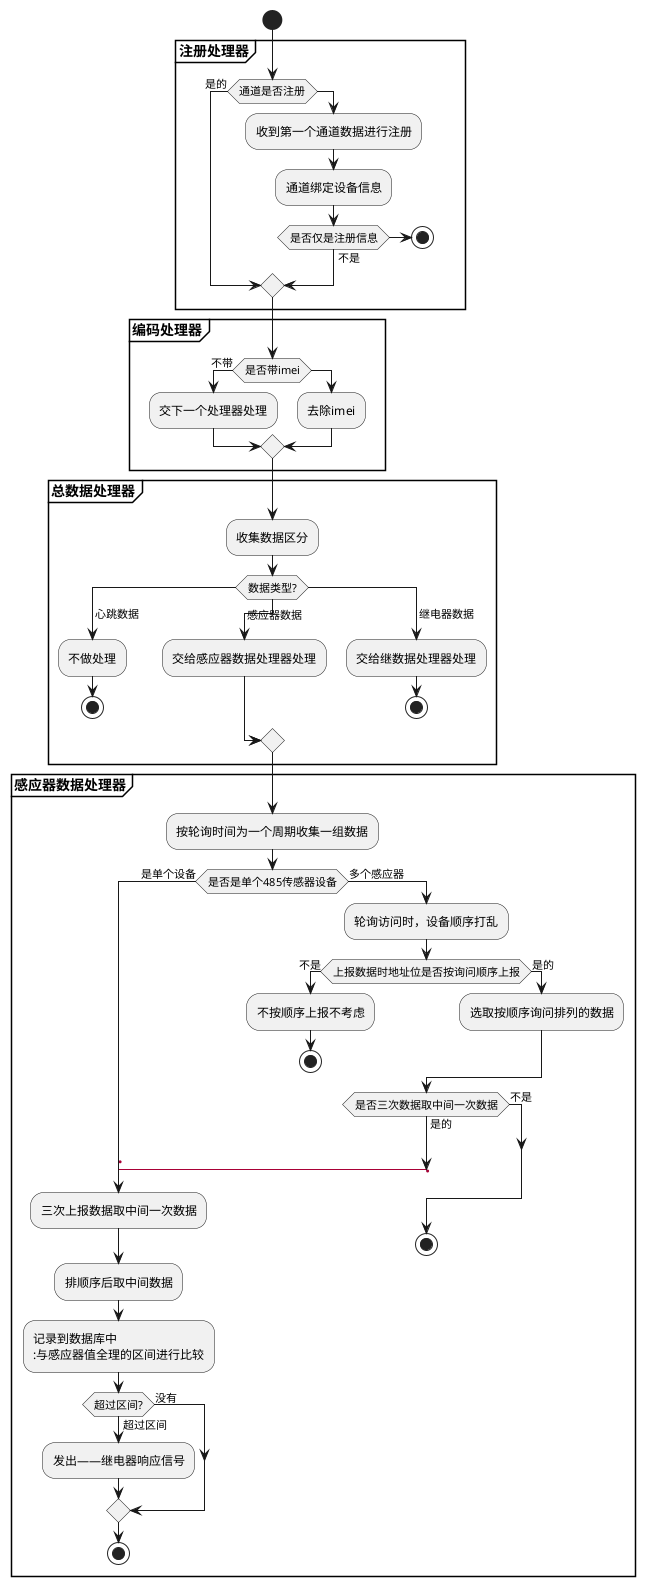 @startuml
'https://plantuml.com/activity-diagram-beta

start
partition "**注册处理器**" {
    if(通道是否注册)then(是的)
    label next
    else
    :收到第一个通道数据进行注册;
    :通道绑定设备信息;
        if(是否仅是注册信息)then(不是)
        label next
        else
        stop
        endif
    endif
}
partition "**编码处理器**" {
    if(是否带imei)then(不带)
    :交下一个处理器处理;
    else
    :去除imei;
    endif
}
partition "**总数据处理器**" {
    :收集数据区分;
    switch (数据类型?)
    case ( 心跳数据 )
      :不做处理;
      stop
    case ( 感应器数据 )
    :交给感应器数据处理器处理;
    case ( 继电器数据 )
      :交给继数据处理器处理;
      stop
    endswitch
}
partition "**感应器数据处理器**" {
        :按轮询时间为一个周期收集一组数据;
        if (是否是单个485传感器设备) then (是单个设备)
        label sp_lab0
            label sp_lab1
            label sp_lab1
            label sp_lab1
            label sp_lab1
            label sp_lab1
            label sp_lab1
            label sp_lab1
            label sp_lab1
          label lab
          :三次上报数据取中间一次数据;
          :排顺序后取中间数据;
          :记录到数据库中
          :与感应器值全理的区间进行比较;
          if(超过区间?)then(没有)
          else(超过区间)
          :发出——继电器响应信号;
          endif
          stop
        else(多个感应器)
          :轮询访问时，设备顺序打乱;
          if(上报数据时地址位是否按询问顺序上报) then (不是)
          :不按顺序上报不考虑;
          stop
          else(是的)
          :选取按顺序询问排列的数据;
          endif
          if(是否三次数据取中间一次数据)then(是的)
          label sp_lab2
           goto lab
          else(不是)
          endif
          stop
@enduml

